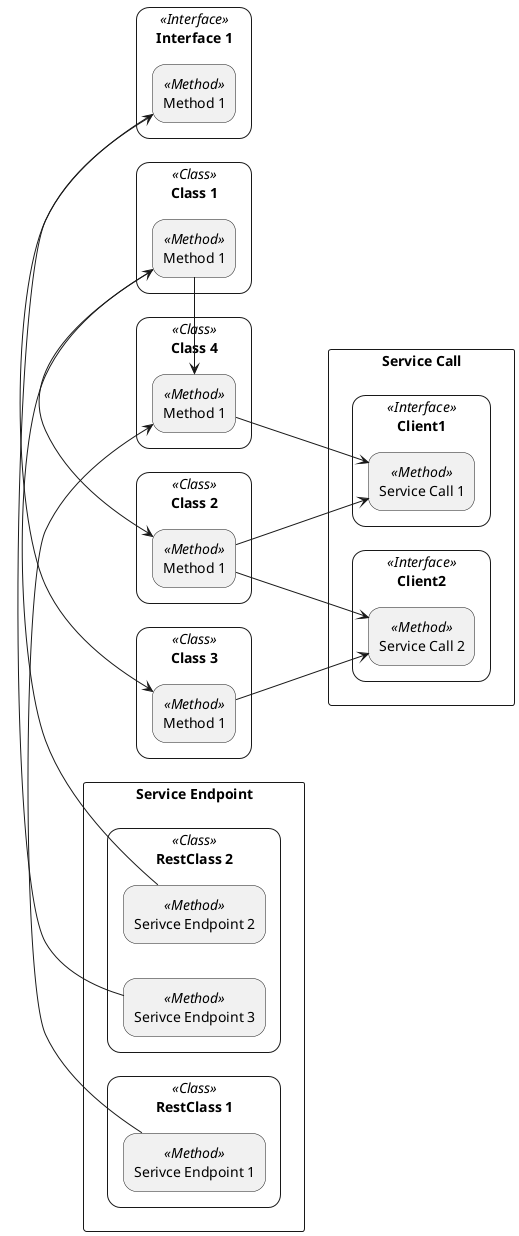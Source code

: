 @startuml
left to right direction
skinparam rectangle {
    roundCorner<<Class>> 25
}
skinparam rectangle {
    roundCorner<<Interface>> 25
}
skinparam rectangle {
    roundCorner<<Method>> 25
}
rectangle "Service Endpoint" as se {
    rectangle "RestClass 2" <<Class>> {
        rectangle "Serivce Endpoint 2" <<Method>> as se1
        rectangle "Serivce Endpoint 3" <<Method>> as se2
    }
    rectangle "RestClass 1" <<Class>> {
        rectangle "Serivce Endpoint 1" <<Method>> as se3
    }
}

rectangle "Interface 1" <<Interface>> {
    rectangle "Method 1" <<Method>> as m1
}
rectangle "Class 1" <<Class>> {
    rectangle "Method 1" <<Method>> as c2m1
}
rectangle "Class 2" <<Class>> {
    rectangle "Method 1" <<Method>> as c3m1
}
rectangle "Class 3" <<Class>> {
    rectangle "Method 1" <<Method>> as c4m1
}
rectangle "Class 4" <<Class>> {
    rectangle "Method 1" <<Method>> as c5m1
}

rectangle "Service Call" {
    rectangle "Client2" <<Interface>> {
	    rectangle "Service Call 2" <<Method>> as sc1
    }
    rectangle "Client1" <<Interface>> {
	    rectangle "Service Call 1" <<Method>> as sc2
    }
}
se3 -> c5m1
se1 -> c2m1
se2 -> m1
c2m1 -> c3m1
c2m1 -> c5m1
m1 -> c4m1
c5m1 -d-> sc2
c4m1 -d-> sc1
c3m1 -d-> sc2
c3m1 -d-> sc1
@enduml
